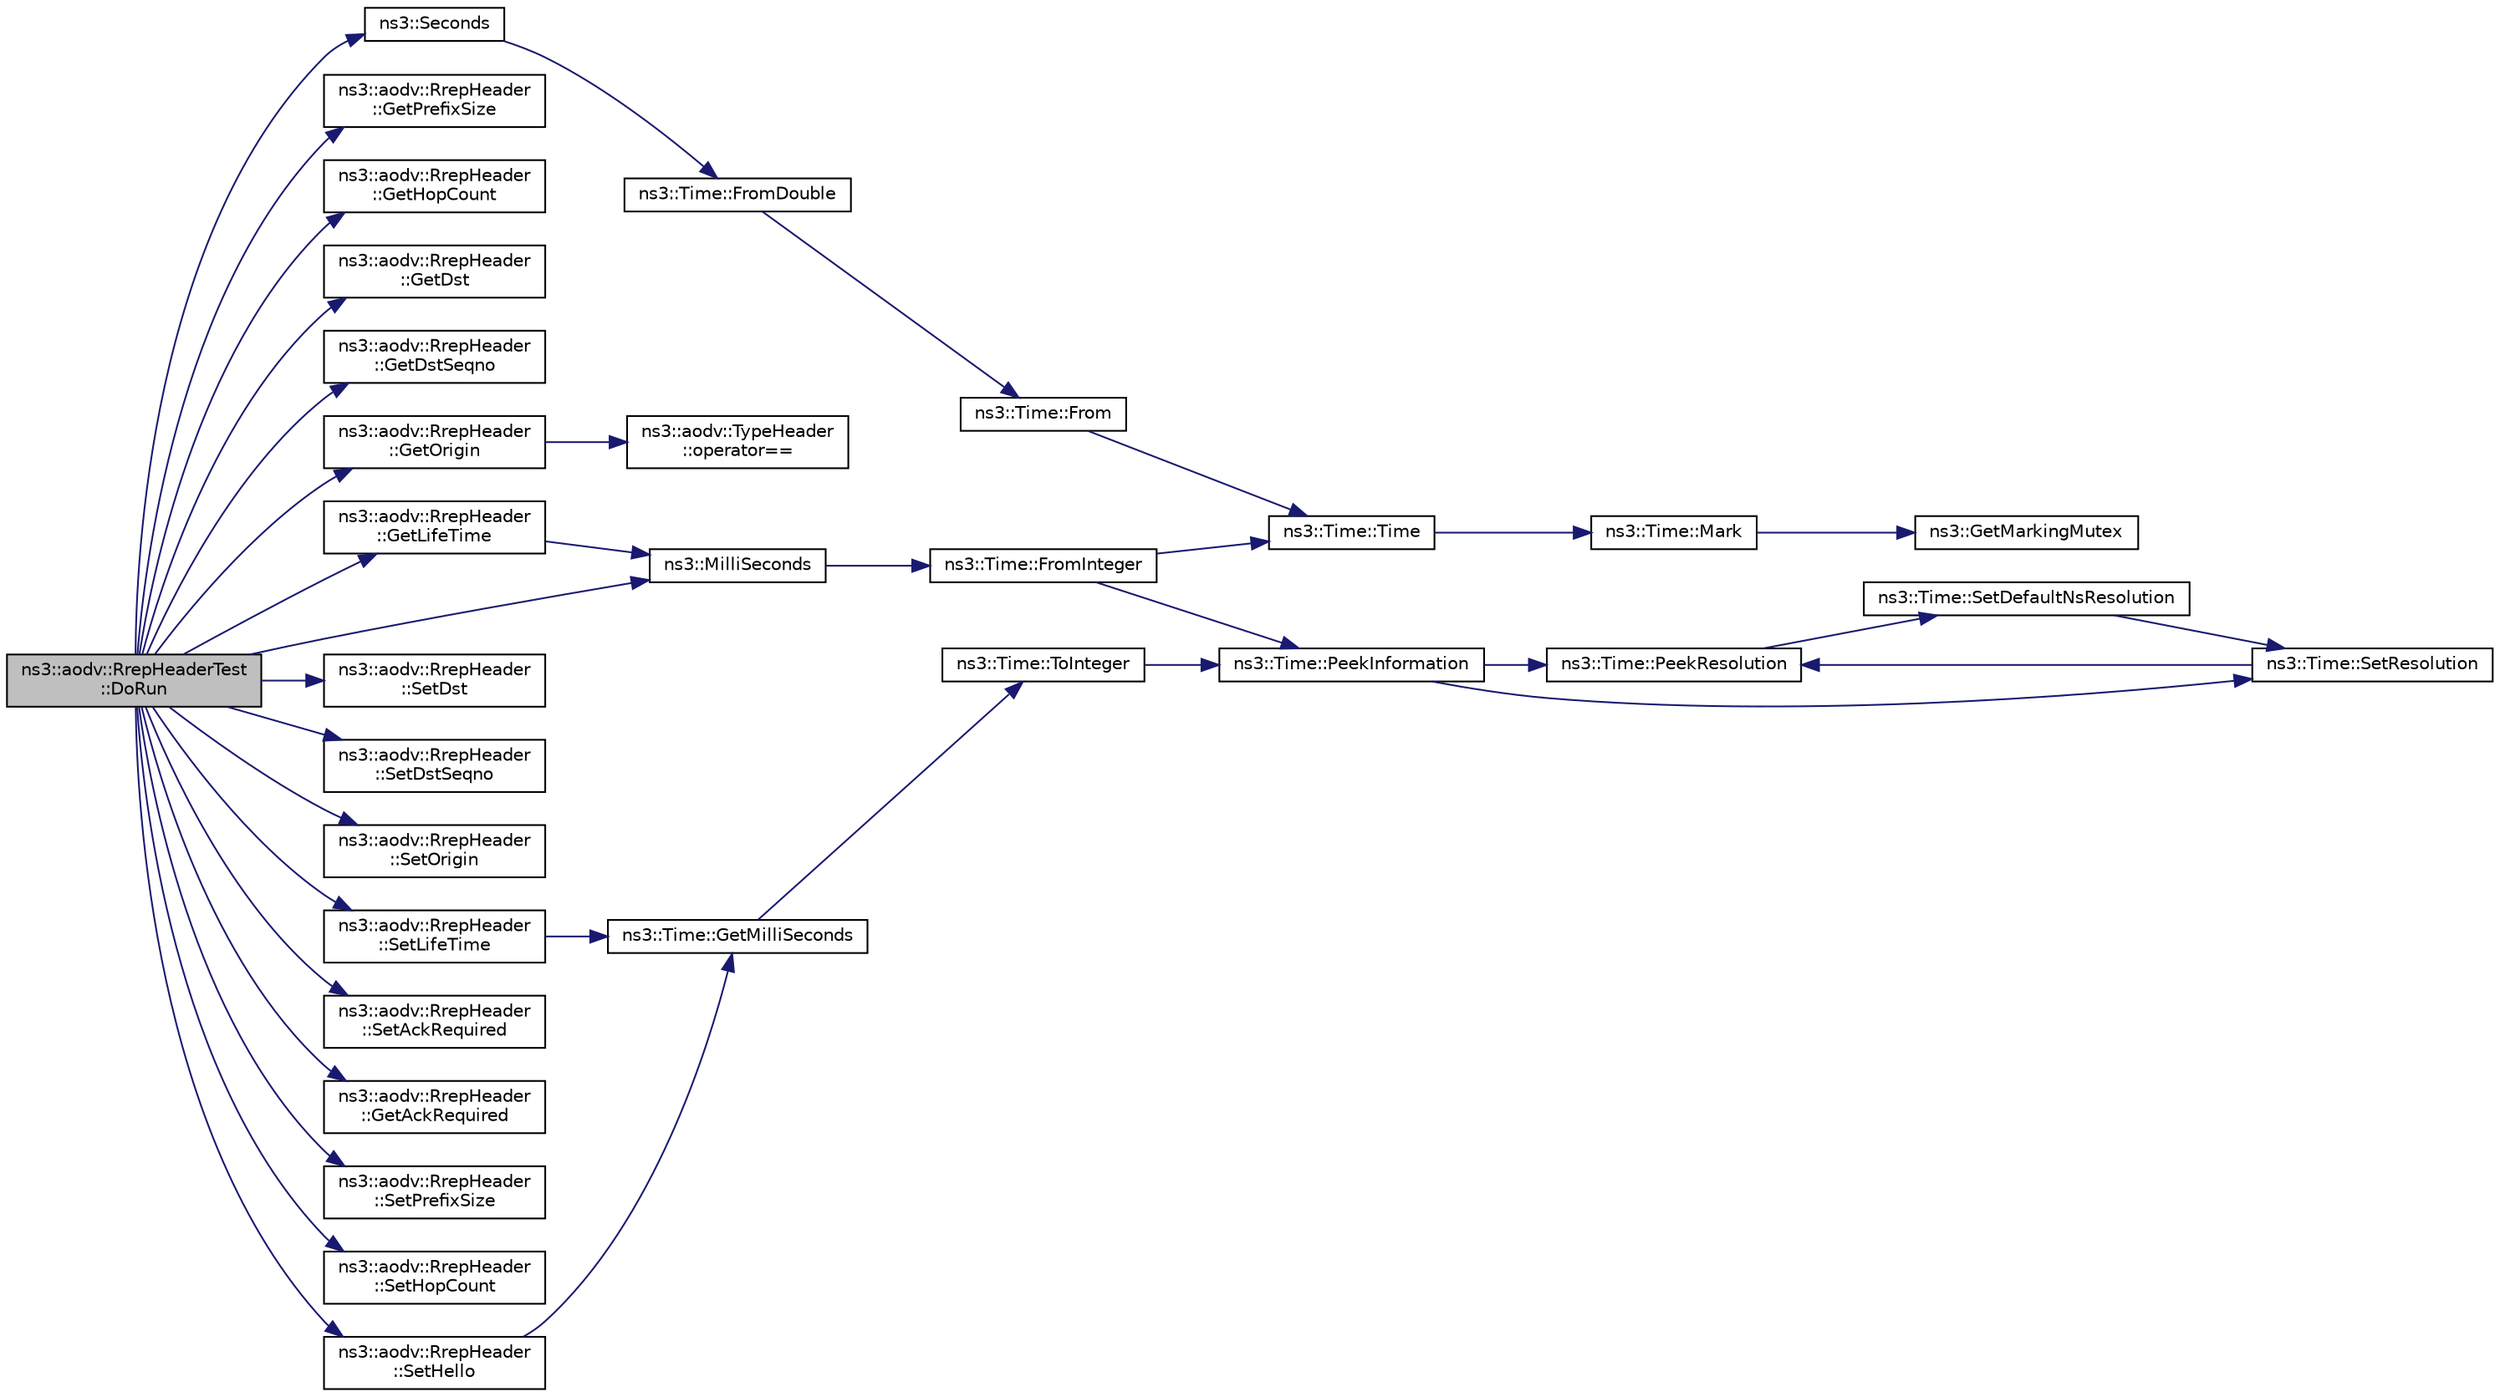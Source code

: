 digraph "ns3::aodv::RrepHeaderTest::DoRun"
{
  edge [fontname="Helvetica",fontsize="10",labelfontname="Helvetica",labelfontsize="10"];
  node [fontname="Helvetica",fontsize="10",shape=record];
  rankdir="LR";
  Node1 [label="ns3::aodv::RrepHeaderTest\l::DoRun",height=0.2,width=0.4,color="black", fillcolor="grey75", style="filled", fontcolor="black"];
  Node1 -> Node2 [color="midnightblue",fontsize="10",style="solid"];
  Node2 [label="ns3::Seconds",height=0.2,width=0.4,color="black", fillcolor="white", style="filled",URL="$d1/dec/group__timecivil.html#ga33c34b816f8ff6628e33d5c8e9713b9e"];
  Node2 -> Node3 [color="midnightblue",fontsize="10",style="solid"];
  Node3 [label="ns3::Time::FromDouble",height=0.2,width=0.4,color="black", fillcolor="white", style="filled",URL="$dc/d04/classns3_1_1Time.html#a60e845f4a74e62495b86356afe604cb4"];
  Node3 -> Node4 [color="midnightblue",fontsize="10",style="solid"];
  Node4 [label="ns3::Time::From",height=0.2,width=0.4,color="black", fillcolor="white", style="filled",URL="$dc/d04/classns3_1_1Time.html#a34e4acc13d0e08cc8cb9cd3b838b9baf"];
  Node4 -> Node5 [color="midnightblue",fontsize="10",style="solid"];
  Node5 [label="ns3::Time::Time",height=0.2,width=0.4,color="black", fillcolor="white", style="filled",URL="$dc/d04/classns3_1_1Time.html#a8a39dc1b8cbbd7fe6d940e492d1b925e"];
  Node5 -> Node6 [color="midnightblue",fontsize="10",style="solid"];
  Node6 [label="ns3::Time::Mark",height=0.2,width=0.4,color="black", fillcolor="white", style="filled",URL="$dc/d04/classns3_1_1Time.html#aa7eef2a1119c1c4855d99f1e83d44c54"];
  Node6 -> Node7 [color="midnightblue",fontsize="10",style="solid"];
  Node7 [label="ns3::GetMarkingMutex",height=0.2,width=0.4,color="black", fillcolor="white", style="filled",URL="$d7/d2e/namespacens3.html#ac4356aa982bd2ddb0f7ebbf94539919d"];
  Node1 -> Node8 [color="midnightblue",fontsize="10",style="solid"];
  Node8 [label="ns3::aodv::RrepHeader\l::GetPrefixSize",height=0.2,width=0.4,color="black", fillcolor="white", style="filled",URL="$df/d54/classns3_1_1aodv_1_1RrepHeader.html#a0842be66cba6cf49a0f94e69b238bd78"];
  Node1 -> Node9 [color="midnightblue",fontsize="10",style="solid"];
  Node9 [label="ns3::aodv::RrepHeader\l::GetHopCount",height=0.2,width=0.4,color="black", fillcolor="white", style="filled",URL="$df/d54/classns3_1_1aodv_1_1RrepHeader.html#a9c7a1c05c3f0aa450b7964eef895925f"];
  Node1 -> Node10 [color="midnightblue",fontsize="10",style="solid"];
  Node10 [label="ns3::aodv::RrepHeader\l::GetDst",height=0.2,width=0.4,color="black", fillcolor="white", style="filled",URL="$df/d54/classns3_1_1aodv_1_1RrepHeader.html#a3dadab49f3fd290a537c846c8c4c49e7"];
  Node1 -> Node11 [color="midnightblue",fontsize="10",style="solid"];
  Node11 [label="ns3::aodv::RrepHeader\l::GetDstSeqno",height=0.2,width=0.4,color="black", fillcolor="white", style="filled",URL="$df/d54/classns3_1_1aodv_1_1RrepHeader.html#a76c7238b790d48653cdf0263db8e2d9d"];
  Node1 -> Node12 [color="midnightblue",fontsize="10",style="solid"];
  Node12 [label="ns3::aodv::RrepHeader\l::GetOrigin",height=0.2,width=0.4,color="black", fillcolor="white", style="filled",URL="$df/d54/classns3_1_1aodv_1_1RrepHeader.html#a45c408ae6d8158f18f84ef59548848e9"];
  Node12 -> Node13 [color="midnightblue",fontsize="10",style="solid"];
  Node13 [label="ns3::aodv::TypeHeader\l::operator==",height=0.2,width=0.4,color="black", fillcolor="white", style="filled",URL="$d7/d53/classns3_1_1aodv_1_1TypeHeader.html#a25c9f3695e3ca3c8c8be1188fee35433"];
  Node1 -> Node14 [color="midnightblue",fontsize="10",style="solid"];
  Node14 [label="ns3::aodv::RrepHeader\l::GetLifeTime",height=0.2,width=0.4,color="black", fillcolor="white", style="filled",URL="$df/d54/classns3_1_1aodv_1_1RrepHeader.html#a00d049d8a26e6c3de8e1b62bda522a26"];
  Node14 -> Node15 [color="midnightblue",fontsize="10",style="solid"];
  Node15 [label="ns3::MilliSeconds",height=0.2,width=0.4,color="black", fillcolor="white", style="filled",URL="$d1/dec/group__timecivil.html#gaf26127cf4571146b83a92ee18679c7a9"];
  Node15 -> Node16 [color="midnightblue",fontsize="10",style="solid"];
  Node16 [label="ns3::Time::FromInteger",height=0.2,width=0.4,color="black", fillcolor="white", style="filled",URL="$dc/d04/classns3_1_1Time.html#a3e742c67b2764e75ff95f9b754d43fe9"];
  Node16 -> Node17 [color="midnightblue",fontsize="10",style="solid"];
  Node17 [label="ns3::Time::PeekInformation",height=0.2,width=0.4,color="black", fillcolor="white", style="filled",URL="$dc/d04/classns3_1_1Time.html#a0b023c55c20582aa7c1781aacf128034"];
  Node17 -> Node18 [color="midnightblue",fontsize="10",style="solid"];
  Node18 [label="ns3::Time::PeekResolution",height=0.2,width=0.4,color="black", fillcolor="white", style="filled",URL="$dc/d04/classns3_1_1Time.html#a963e53522278fcbdf1ab9f7adbd0f5d6"];
  Node18 -> Node19 [color="midnightblue",fontsize="10",style="solid"];
  Node19 [label="ns3::Time::SetDefaultNsResolution",height=0.2,width=0.4,color="black", fillcolor="white", style="filled",URL="$dc/d04/classns3_1_1Time.html#a6a872e62f71dfa817fef2c549473d980"];
  Node19 -> Node20 [color="midnightblue",fontsize="10",style="solid"];
  Node20 [label="ns3::Time::SetResolution",height=0.2,width=0.4,color="black", fillcolor="white", style="filled",URL="$dc/d04/classns3_1_1Time.html#ac89165ba7715b66017a49c718f4aef09"];
  Node20 -> Node18 [color="midnightblue",fontsize="10",style="solid"];
  Node17 -> Node20 [color="midnightblue",fontsize="10",style="solid"];
  Node16 -> Node5 [color="midnightblue",fontsize="10",style="solid"];
  Node1 -> Node21 [color="midnightblue",fontsize="10",style="solid"];
  Node21 [label="ns3::aodv::RrepHeader\l::SetDst",height=0.2,width=0.4,color="black", fillcolor="white", style="filled",URL="$df/d54/classns3_1_1aodv_1_1RrepHeader.html#aa9418a08448f67f3d8a720fd637dc751"];
  Node1 -> Node22 [color="midnightblue",fontsize="10",style="solid"];
  Node22 [label="ns3::aodv::RrepHeader\l::SetDstSeqno",height=0.2,width=0.4,color="black", fillcolor="white", style="filled",URL="$df/d54/classns3_1_1aodv_1_1RrepHeader.html#a4e75e00e918bb6436e9d3c925c2150e1"];
  Node1 -> Node23 [color="midnightblue",fontsize="10",style="solid"];
  Node23 [label="ns3::aodv::RrepHeader\l::SetOrigin",height=0.2,width=0.4,color="black", fillcolor="white", style="filled",URL="$df/d54/classns3_1_1aodv_1_1RrepHeader.html#a6612c4f48c0172f56a55d53f68c454cf"];
  Node1 -> Node24 [color="midnightblue",fontsize="10",style="solid"];
  Node24 [label="ns3::aodv::RrepHeader\l::SetLifeTime",height=0.2,width=0.4,color="black", fillcolor="white", style="filled",URL="$df/d54/classns3_1_1aodv_1_1RrepHeader.html#a95081890939769d5c8b7246b89cc5312"];
  Node24 -> Node25 [color="midnightblue",fontsize="10",style="solid"];
  Node25 [label="ns3::Time::GetMilliSeconds",height=0.2,width=0.4,color="black", fillcolor="white", style="filled",URL="$dc/d04/classns3_1_1Time.html#aba3428a8b6c4c8d9014ce44145081f34"];
  Node25 -> Node26 [color="midnightblue",fontsize="10",style="solid"];
  Node26 [label="ns3::Time::ToInteger",height=0.2,width=0.4,color="black", fillcolor="white", style="filled",URL="$dc/d04/classns3_1_1Time.html#a0c9c8fb9ec7222c7799c1081f14f6031"];
  Node26 -> Node17 [color="midnightblue",fontsize="10",style="solid"];
  Node1 -> Node15 [color="midnightblue",fontsize="10",style="solid"];
  Node1 -> Node27 [color="midnightblue",fontsize="10",style="solid"];
  Node27 [label="ns3::aodv::RrepHeader\l::SetAckRequired",height=0.2,width=0.4,color="black", fillcolor="white", style="filled",URL="$df/d54/classns3_1_1aodv_1_1RrepHeader.html#a9c0066da4947c6464c11074825340f60"];
  Node1 -> Node28 [color="midnightblue",fontsize="10",style="solid"];
  Node28 [label="ns3::aodv::RrepHeader\l::GetAckRequired",height=0.2,width=0.4,color="black", fillcolor="white", style="filled",URL="$df/d54/classns3_1_1aodv_1_1RrepHeader.html#af0f0e39d9f358a065dc6d9efa175ee1b"];
  Node1 -> Node29 [color="midnightblue",fontsize="10",style="solid"];
  Node29 [label="ns3::aodv::RrepHeader\l::SetPrefixSize",height=0.2,width=0.4,color="black", fillcolor="white", style="filled",URL="$df/d54/classns3_1_1aodv_1_1RrepHeader.html#a9da4241b9f69a048acaaf8f371140ff8"];
  Node1 -> Node30 [color="midnightblue",fontsize="10",style="solid"];
  Node30 [label="ns3::aodv::RrepHeader\l::SetHopCount",height=0.2,width=0.4,color="black", fillcolor="white", style="filled",URL="$df/d54/classns3_1_1aodv_1_1RrepHeader.html#a865eb1b07aa86fdc2cc09e277603c091"];
  Node1 -> Node31 [color="midnightblue",fontsize="10",style="solid"];
  Node31 [label="ns3::aodv::RrepHeader\l::SetHello",height=0.2,width=0.4,color="black", fillcolor="white", style="filled",URL="$df/d54/classns3_1_1aodv_1_1RrepHeader.html#a5960806ea7c2d3509073bc00b3ee795a",tooltip="Configure RREP to be a Hello message. "];
  Node31 -> Node25 [color="midnightblue",fontsize="10",style="solid"];
}
